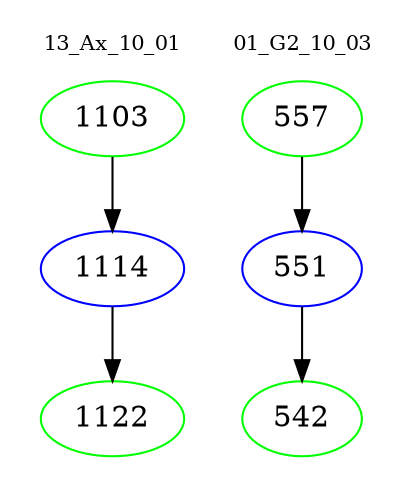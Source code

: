digraph{
subgraph cluster_0 {
color = white
label = "13_Ax_10_01";
fontsize=10;
T0_1103 [label="1103", color="green"]
T0_1103 -> T0_1114 [color="black"]
T0_1114 [label="1114", color="blue"]
T0_1114 -> T0_1122 [color="black"]
T0_1122 [label="1122", color="green"]
}
subgraph cluster_1 {
color = white
label = "01_G2_10_03";
fontsize=10;
T1_557 [label="557", color="green"]
T1_557 -> T1_551 [color="black"]
T1_551 [label="551", color="blue"]
T1_551 -> T1_542 [color="black"]
T1_542 [label="542", color="green"]
}
}
